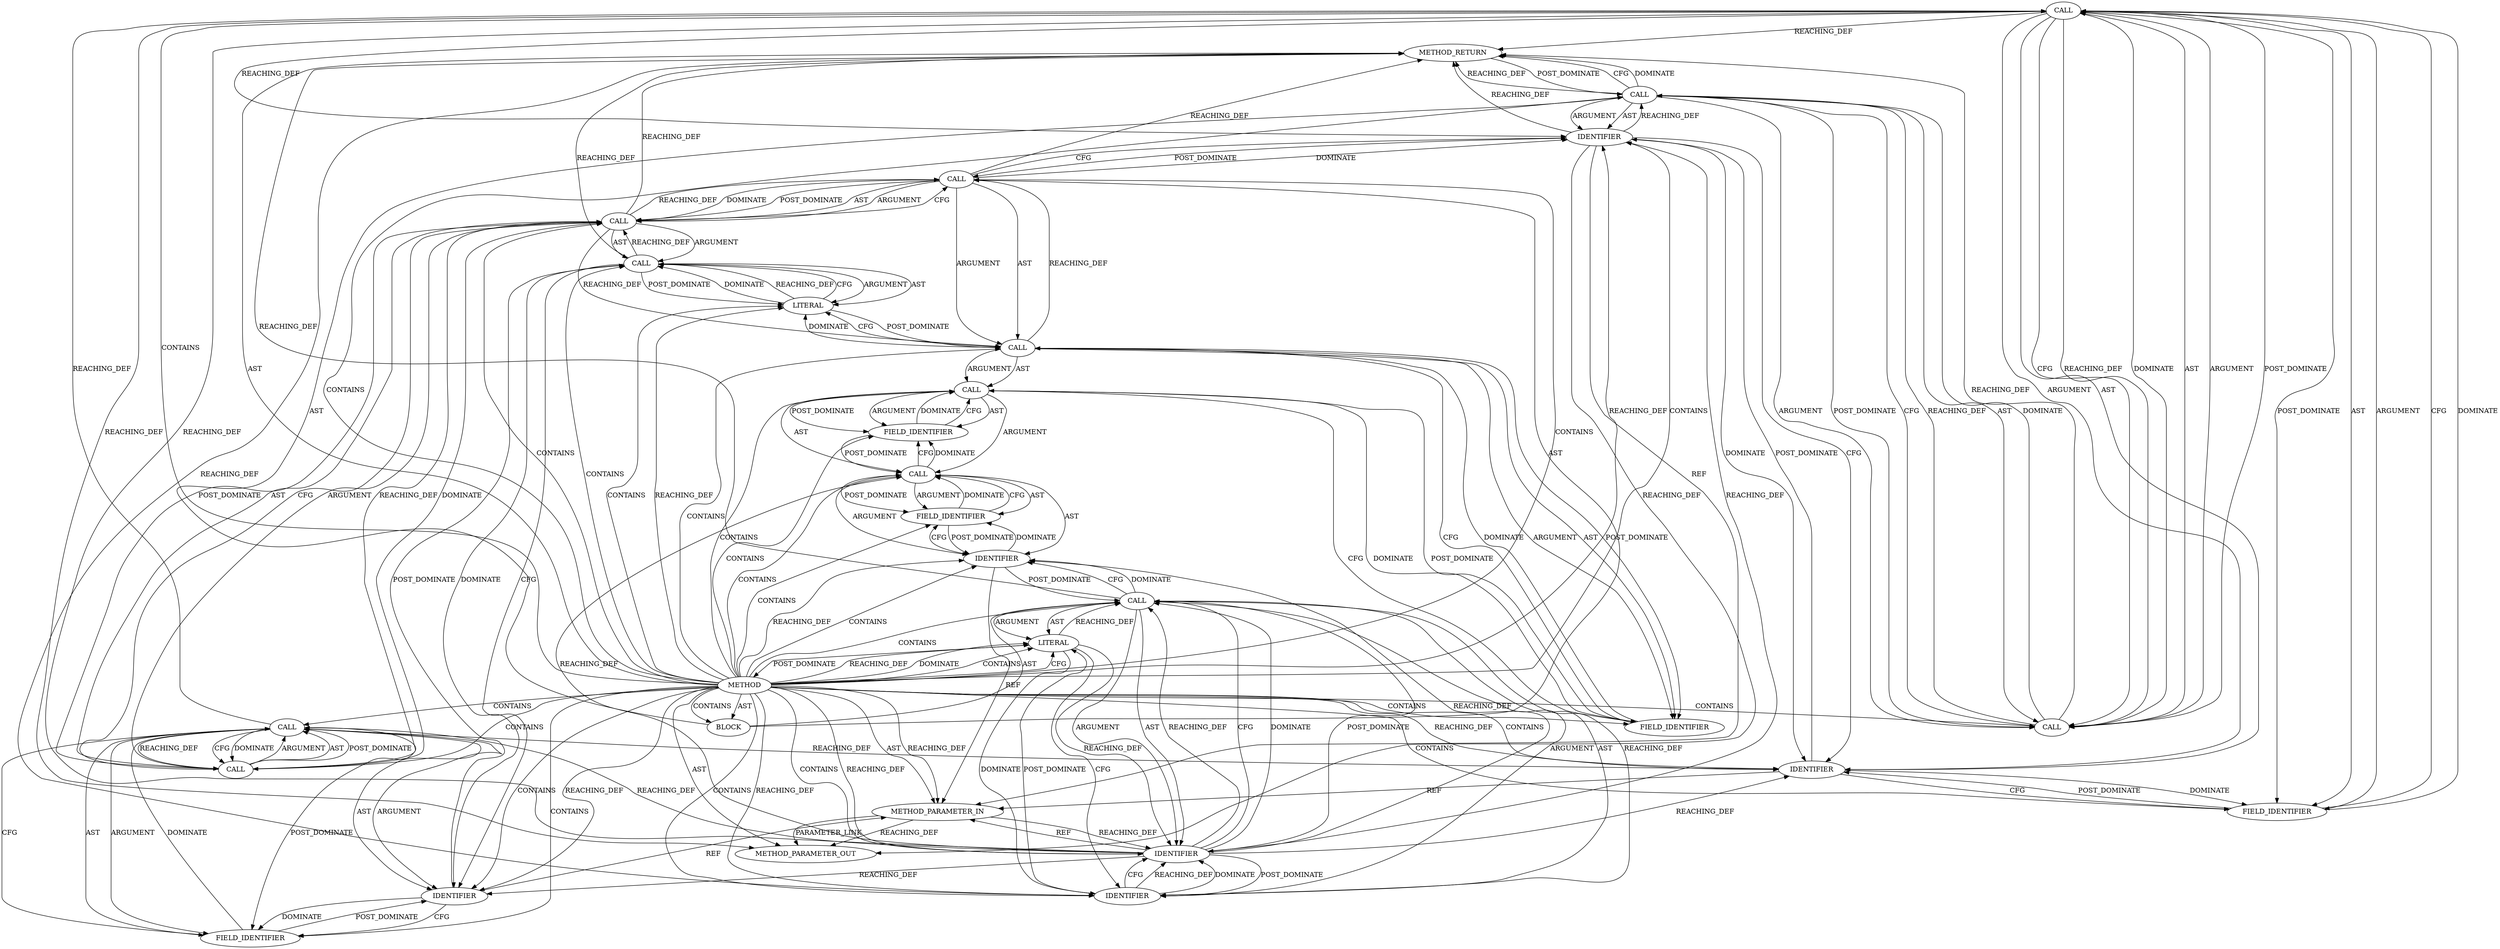 digraph {
  10589 [label=CALL ORDER=1 ARGUMENT_INDEX=1 CODE="con->out_msg" COLUMN_NUMBER=29 METHOD_FULL_NAME="<operator>.indirectFieldAccess" LINE_NUMBER=3264 TYPE_FULL_NAME="<empty>" DISPATCH_TYPE="STATIC_DISPATCH" SIGNATURE="" NAME="<operator>.indirectFieldAccess"]
  10567 [label=CALL ORDER=1 ARGUMENT_INDEX=-1 CODE="dout(\"%s con %p\\n\", __func__, con)" COLUMN_NUMBER=2 METHOD_FULL_NAME="dout" LINE_NUMBER=3262 TYPE_FULL_NAME="<empty>" DISPATCH_TYPE="STATIC_DISPATCH" SIGNATURE="" NAME="dout"]
  10571 [label=CALL ORDER=2 ARGUMENT_INDEX=-1 CODE="con->v2.out_epil.data_crc = crc32c_zeros(-1, data_len(con->out_msg))" COLUMN_NUMBER=2 METHOD_FULL_NAME="<operator>.assignment" LINE_NUMBER=3263 TYPE_FULL_NAME="<empty>" DISPATCH_TYPE="STATIC_DISPATCH" SIGNATURE="" NAME="<operator>.assignment"]
  10581 [label=LITERAL ORDER=1 ARGUMENT_INDEX=1 CODE="1" COLUMN_NUMBER=44 LINE_NUMBER=3263 TYPE_FULL_NAME="int"]
  10585 [label=FIELD_IDENTIFIER ORDER=2 ARGUMENT_INDEX=2 CODE="out_msg" COLUMN_NUMBER=56 LINE_NUMBER=3263 CANONICAL_NAME="out_msg"]
  10568 [label=LITERAL ORDER=1 ARGUMENT_INDEX=1 CODE="\"%s con %p\\n\"" COLUMN_NUMBER=7 LINE_NUMBER=3262 TYPE_FULL_NAME="char"]
  10592 [label=METHOD_RETURN ORDER=3 CODE="RET" COLUMN_NUMBER=1 LINE_NUMBER=3260 TYPE_FULL_NAME="void" EVALUATION_STRATEGY="BY_VALUE"]
  10578 [label=FIELD_IDENTIFIER ORDER=2 ARGUMENT_INDEX=2 CODE="data_crc" COLUMN_NUMBER=2 LINE_NUMBER=3263 CANONICAL_NAME="data_crc"]
  10582 [label=CALL ORDER=2 ARGUMENT_INDEX=2 CODE="data_len(con->out_msg)" COLUMN_NUMBER=47 METHOD_FULL_NAME="data_len" LINE_NUMBER=3263 TYPE_FULL_NAME="<empty>" DISPATCH_TYPE="STATIC_DISPATCH" SIGNATURE="" NAME="data_len"]
  10588 [label=CALL ORDER=2 ARGUMENT_INDEX=2 CODE="data_len(con->out_msg)" COLUMN_NUMBER=20 METHOD_FULL_NAME="data_len" LINE_NUMBER=3264 TYPE_FULL_NAME="<empty>" DISPATCH_TYPE="STATIC_DISPATCH" SIGNATURE="" NAME="data_len"]
  10572 [label=CALL ORDER=1 ARGUMENT_INDEX=1 CODE="con->v2.out_epil.data_crc" COLUMN_NUMBER=2 METHOD_FULL_NAME="<operator>.fieldAccess" LINE_NUMBER=3263 TYPE_FULL_NAME="<empty>" DISPATCH_TYPE="STATIC_DISPATCH" SIGNATURE="" NAME="<operator>.fieldAccess"]
  10579 [label=CALL ORDER=2 ARGUMENT_INDEX=2 CODE="crc32c_zeros(-1, data_len(con->out_msg))" COLUMN_NUMBER=30 METHOD_FULL_NAME="crc32c_zeros" LINE_NUMBER=3263 TYPE_FULL_NAME="<empty>" DISPATCH_TYPE="STATIC_DISPATCH" SIGNATURE="" NAME="crc32c_zeros"]
  10569 [label=IDENTIFIER ORDER=2 ARGUMENT_INDEX=2 CODE="__func__" COLUMN_NUMBER=22 LINE_NUMBER=3262 TYPE_FULL_NAME="ANY" NAME="__func__"]
  10576 [label=FIELD_IDENTIFIER ORDER=2 ARGUMENT_INDEX=2 CODE="v2" COLUMN_NUMBER=2 LINE_NUMBER=3263 CANONICAL_NAME="v2"]
  10587 [label=IDENTIFIER ORDER=1 ARGUMENT_INDEX=1 CODE="con" COLUMN_NUMBER=15 LINE_NUMBER=3264 TYPE_FULL_NAME="ceph_connection*" NAME="con"]
  10584 [label=IDENTIFIER ORDER=1 ARGUMENT_INDEX=1 CODE="con" COLUMN_NUMBER=56 LINE_NUMBER=3263 TYPE_FULL_NAME="ceph_connection*" NAME="con"]
  10580 [label=CALL ORDER=1 ARGUMENT_INDEX=1 CODE="-1" COLUMN_NUMBER=43 METHOD_FULL_NAME="<operator>.minus" LINE_NUMBER=3263 TYPE_FULL_NAME="<empty>" DISPATCH_TYPE="STATIC_DISPATCH" SIGNATURE="" NAME="<operator>.minus"]
  10577 [label=FIELD_IDENTIFIER ORDER=2 ARGUMENT_INDEX=2 CODE="out_epil" COLUMN_NUMBER=2 LINE_NUMBER=3263 CANONICAL_NAME="out_epil"]
  10566 [label=BLOCK ORDER=2 ARGUMENT_INDEX=-1 CODE="{
	dout(\"%s con %p\\n\", __func__, con);
	con->v2.out_epil.data_crc = crc32c_zeros(-1, data_len(con->out_msg));
	out_zero_add(con, data_len(con->out_msg));
}" COLUMN_NUMBER=1 LINE_NUMBER=3261 TYPE_FULL_NAME="void"]
  10574 [label=CALL ORDER=1 ARGUMENT_INDEX=1 CODE="con->v2" COLUMN_NUMBER=2 METHOD_FULL_NAME="<operator>.indirectFieldAccess" LINE_NUMBER=3263 TYPE_FULL_NAME="<empty>" DISPATCH_TYPE="STATIC_DISPATCH" SIGNATURE="" NAME="<operator>.indirectFieldAccess"]
  10570 [label=IDENTIFIER ORDER=3 ARGUMENT_INDEX=3 CODE="con" COLUMN_NUMBER=32 LINE_NUMBER=3262 TYPE_FULL_NAME="ceph_connection*" NAME="con"]
  10591 [label=FIELD_IDENTIFIER ORDER=2 ARGUMENT_INDEX=2 CODE="out_msg" COLUMN_NUMBER=29 LINE_NUMBER=3264 CANONICAL_NAME="out_msg"]
  10575 [label=IDENTIFIER ORDER=1 ARGUMENT_INDEX=1 CODE="con" COLUMN_NUMBER=2 LINE_NUMBER=3263 TYPE_FULL_NAME="ceph_connection*" NAME="con"]
  10573 [label=CALL ORDER=1 ARGUMENT_INDEX=1 CODE="con->v2.out_epil" COLUMN_NUMBER=2 METHOD_FULL_NAME="<operator>.fieldAccess" LINE_NUMBER=3263 TYPE_FULL_NAME="<empty>" DISPATCH_TYPE="STATIC_DISPATCH" SIGNATURE="" NAME="<operator>.fieldAccess"]
  10590 [label=IDENTIFIER ORDER=1 ARGUMENT_INDEX=1 CODE="con" COLUMN_NUMBER=29 LINE_NUMBER=3264 TYPE_FULL_NAME="ceph_connection*" NAME="con"]
  10564 [label=METHOD COLUMN_NUMBER=1 LINE_NUMBER=3260 COLUMN_NUMBER_END=1 IS_EXTERNAL=false SIGNATURE="void prepare_zero_data (ceph_connection*)" NAME="prepare_zero_data" AST_PARENT_TYPE="TYPE_DECL" AST_PARENT_FULL_NAME="file_code_old-a282a2f-decode_preamble-523.c:<global>" ORDER=123 CODE="static void prepare_zero_data(struct ceph_connection *con)
{
	dout(\"%s con %p\\n\", __func__, con);
	con->v2.out_epil.data_crc = crc32c_zeros(-1, data_len(con->out_msg));
	out_zero_add(con, data_len(con->out_msg));
}" FULL_NAME="prepare_zero_data" LINE_NUMBER_END=3265 FILENAME="file_code_old-a282a2f-decode_preamble-523.c"]
  10586 [label=CALL ORDER=3 ARGUMENT_INDEX=-1 CODE="out_zero_add(con, data_len(con->out_msg))" COLUMN_NUMBER=2 METHOD_FULL_NAME="out_zero_add" LINE_NUMBER=3264 TYPE_FULL_NAME="<empty>" DISPATCH_TYPE="STATIC_DISPATCH" SIGNATURE="" NAME="out_zero_add"]
  13229 [label=METHOD_PARAMETER_OUT ORDER=1 CODE="struct ceph_connection *con" IS_VARIADIC=false COLUMN_NUMBER=31 LINE_NUMBER=3260 TYPE_FULL_NAME="ceph_connection*" EVALUATION_STRATEGY="BY_VALUE" INDEX=1 NAME="con"]
  10565 [label=METHOD_PARAMETER_IN ORDER=1 CODE="struct ceph_connection *con" IS_VARIADIC=false COLUMN_NUMBER=31 LINE_NUMBER=3260 TYPE_FULL_NAME="ceph_connection*" EVALUATION_STRATEGY="BY_VALUE" INDEX=1 NAME="con"]
  10583 [label=CALL ORDER=1 ARGUMENT_INDEX=1 CODE="con->out_msg" COLUMN_NUMBER=56 METHOD_FULL_NAME="<operator>.indirectFieldAccess" LINE_NUMBER=3263 TYPE_FULL_NAME="<empty>" DISPATCH_TYPE="STATIC_DISPATCH" SIGNATURE="" NAME="<operator>.indirectFieldAccess"]
  10564 -> 10581 [label=CONTAINS ]
  10564 -> 10574 [label=CONTAINS ]
  10579 -> 10571 [label=CFG ]
  10588 -> 10589 [label=AST ]
  10572 -> 10581 [label=DOMINATE ]
  10586 -> 10587 [label=ARGUMENT ]
  10586 -> 10588 [label=ARGUMENT ]
  10590 -> 10591 [label=CFG ]
  10582 -> 10583 [label=ARGUMENT ]
  10584 -> 10565 [label=REF ]
  10583 -> 10584 [label=ARGUMENT ]
  10565 -> 10570 [label=REACHING_DEF VARIABLE="con"]
  10589 -> 10591 [label=POST_DOMINATE ]
  10564 -> 10591 [label=CONTAINS ]
  10588 -> 10589 [label=ARGUMENT ]
  10573 -> 10574 [label=ARGUMENT ]
  10567 -> 10568 [label=ARGUMENT ]
  10588 -> 10586 [label=REACHING_DEF VARIABLE="data_len(con->out_msg)"]
  10591 -> 10589 [label=CFG ]
  10583 -> 10590 [label=REACHING_DEF VARIABLE="con->out_msg"]
  10569 -> 10568 [label=POST_DOMINATE ]
  10570 -> 10584 [label=REACHING_DEF VARIABLE="con"]
  10580 -> 10581 [label=ARGUMENT ]
  10577 -> 10574 [label=POST_DOMINATE ]
  10564 -> 10592 [label=AST ]
  10569 -> 10570 [label=CFG ]
  10579 -> 10571 [label=REACHING_DEF VARIABLE="crc32c_zeros(-1, data_len(con->out_msg))"]
  10564 -> 10568 [label=CFG ]
  10564 -> 10578 [label=CONTAINS ]
  10586 -> 10588 [label=AST ]
  10564 -> 10587 [label=CONTAINS ]
  10586 -> 10592 [label=CFG ]
  10584 -> 10585 [label=CFG ]
  10580 -> 10581 [label=AST ]
  10576 -> 10574 [label=DOMINATE ]
  10568 -> 10570 [label=REACHING_DEF VARIABLE="\"%s con %p\\n\""]
  10566 -> 10571 [label=AST ]
  10571 -> 10579 [label=POST_DOMINATE ]
  10564 -> 10565 [label=REACHING_DEF VARIABLE=""]
  10564 -> 10569 [label=CONTAINS ]
  10570 -> 10590 [label=REACHING_DEF VARIABLE="con"]
  10587 -> 10565 [label=REF ]
  10582 -> 10579 [label=CFG ]
  10567 -> 10570 [label=POST_DOMINATE ]
  10564 -> 10584 [label=CONTAINS ]
  10589 -> 10591 [label=AST ]
  10572 -> 10578 [label=ARGUMENT ]
  10589 -> 10592 [label=REACHING_DEF VARIABLE="con->out_msg"]
  10589 -> 10588 [label=CFG ]
  10589 -> 13229 [label=REACHING_DEF VARIABLE="con->out_msg"]
  10570 -> 10567 [label=REACHING_DEF VARIABLE="con"]
  10591 -> 10589 [label=DOMINATE ]
  10580 -> 10579 [label=REACHING_DEF VARIABLE="-1"]
  10576 -> 10574 [label=CFG ]
  10570 -> 10567 [label=CFG ]
  10588 -> 10592 [label=REACHING_DEF VARIABLE="data_len(con->out_msg)"]
  10564 -> 10570 [label=REACHING_DEF VARIABLE=""]
  10566 -> 10567 [label=AST ]
  10574 -> 10575 [label=AST ]
  10586 -> 10592 [label=DOMINATE ]
  10583 -> 10584 [label=AST ]
  10589 -> 10588 [label=REACHING_DEF VARIABLE="con->out_msg"]
  10564 -> 10584 [label=REACHING_DEF VARIABLE=""]
  10590 -> 10565 [label=REF ]
  10564 -> 10575 [label=REACHING_DEF VARIABLE=""]
  10570 -> 10587 [label=REACHING_DEF VARIABLE="con"]
  10573 -> 10577 [label=AST ]
  10579 -> 10572 [label=REACHING_DEF VARIABLE="crc32c_zeros(-1, data_len(con->out_msg))"]
  10568 -> 10569 [label=DOMINATE ]
  10574 -> 10577 [label=CFG ]
  10571 -> 10579 [label=AST ]
  10581 -> 10572 [label=POST_DOMINATE ]
  10564 -> 10568 [label=REACHING_DEF VARIABLE=""]
  10564 -> 10583 [label=CONTAINS ]
  10571 -> 10579 [label=ARGUMENT ]
  10574 -> 10577 [label=DOMINATE ]
  10567 -> 10569 [label=AST ]
  10573 -> 10578 [label=DOMINATE ]
  10569 -> 10570 [label=REACHING_DEF VARIABLE="__func__"]
  10583 -> 10589 [label=REACHING_DEF VARIABLE="con->out_msg"]
  10571 -> 10572 [label=ARGUMENT ]
  10592 -> 10586 [label=POST_DOMINATE ]
  10575 -> 10565 [label=REF ]
  10591 -> 10590 [label=POST_DOMINATE ]
  10567 -> 10592 [label=REACHING_DEF VARIABLE="dout(\"%s con %p\\n\", __func__, con)"]
  10579 -> 10580 [label=ARGUMENT ]
  10571 -> 10587 [label=DOMINATE ]
  10564 -> 10566 [label=CONTAINS ]
  10564 -> 10580 [label=CONTAINS ]
  10564 -> 10582 [label=CONTAINS ]
  10574 -> 10576 [label=AST ]
  10564 -> 10590 [label=REACHING_DEF VARIABLE=""]
  10583 -> 10585 [label=POST_DOMINATE ]
  10583 -> 10582 [label=REACHING_DEF VARIABLE="con->out_msg"]
  10589 -> 10590 [label=ARGUMENT ]
  10572 -> 10581 [label=CFG ]
  10571 -> 10587 [label=CFG ]
  10574 -> 10575 [label=ARGUMENT ]
  10578 -> 10572 [label=CFG ]
  10587 -> 10590 [label=CFG ]
  10564 -> 10572 [label=CONTAINS ]
  10568 -> 10564 [label=POST_DOMINATE ]
  10576 -> 10575 [label=POST_DOMINATE ]
  10564 -> 10587 [label=REACHING_DEF VARIABLE=""]
  10573 -> 10574 [label=AST ]
  10564 -> 10590 [label=CONTAINS ]
  10580 -> 10584 [label=DOMINATE ]
  10571 -> 10572 [label=AST ]
  10586 -> 10592 [label=REACHING_DEF VARIABLE="out_zero_add(con, data_len(con->out_msg))"]
  10584 -> 10580 [label=POST_DOMINATE ]
  10564 -> 10567 [label=CONTAINS ]
  10589 -> 10591 [label=ARGUMENT ]
  10585 -> 10584 [label=POST_DOMINATE ]
  10572 -> 10578 [label=AST ]
  10572 -> 10573 [label=ARGUMENT ]
  10574 -> 10576 [label=POST_DOMINATE ]
  10573 -> 10578 [label=CFG ]
  10582 -> 10579 [label=REACHING_DEF VARIABLE="data_len(con->out_msg)"]
  10564 -> 10568 [label=DOMINATE ]
  10589 -> 10587 [label=REACHING_DEF VARIABLE="con->out_msg"]
  10589 -> 10590 [label=AST ]
  10590 -> 10591 [label=DOMINATE ]
  10589 -> 10588 [label=DOMINATE ]
  10586 -> 10588 [label=POST_DOMINATE ]
  10581 -> 10580 [label=DOMINATE ]
  10583 -> 10582 [label=DOMINATE ]
  10568 -> 10569 [label=CFG ]
  10575 -> 10576 [label=DOMINATE ]
  10575 -> 10567 [label=POST_DOMINATE ]
  10579 -> 10580 [label=AST ]
  10583 -> 10582 [label=CFG ]
  10570 -> 10589 [label=REACHING_DEF VARIABLE="con"]
  10567 -> 10575 [label=CFG ]
  10583 -> 10585 [label=ARGUMENT ]
  10564 -> 10569 [label=REACHING_DEF VARIABLE=""]
  10564 -> 10585 [label=CONTAINS ]
  10579 -> 10582 [label=POST_DOMINATE ]
  10564 -> 10565 [label=AST ]
  10565 -> 13229 [label=REACHING_DEF VARIABLE="con"]
  10564 -> 10579 [label=CONTAINS ]
  10569 -> 10567 [label=REACHING_DEF VARIABLE="__func__"]
  10588 -> 10586 [label=CFG ]
  10580 -> 10581 [label=POST_DOMINATE ]
  10567 -> 10570 [label=ARGUMENT ]
  10564 -> 10576 [label=CONTAINS ]
  10567 -> 10568 [label=AST ]
  10569 -> 10570 [label=DOMINATE ]
  10567 -> 10575 [label=DOMINATE ]
  10570 -> 10567 [label=DOMINATE ]
  10570 -> 10565 [label=REF ]
  10564 -> 10588 [label=CONTAINS ]
  10564 -> 13229 [label=AST ]
  10565 -> 13229 [label=PARAMETER_LINK ]
  10577 -> 10573 [label=DOMINATE ]
  10568 -> 10567 [label=REACHING_DEF VARIABLE="\"%s con %p\\n\""]
  10564 -> 10570 [label=CONTAINS ]
  10580 -> 10584 [label=CFG ]
  10570 -> 10583 [label=REACHING_DEF VARIABLE="con"]
  10581 -> 10580 [label=REACHING_DEF VARIABLE="1"]
  10567 -> 10570 [label=AST ]
  10586 -> 10587 [label=AST ]
  10587 -> 10592 [label=REACHING_DEF VARIABLE="con"]
  10564 -> 10573 [label=CONTAINS ]
  10585 -> 10583 [label=DOMINATE ]
  10580 -> 10592 [label=REACHING_DEF VARIABLE="-1"]
  10564 -> 10568 [label=CONTAINS ]
  10587 -> 10590 [label=DOMINATE ]
  10570 -> 10574 [label=REACHING_DEF VARIABLE="con"]
  10564 -> 10571 [label=CONTAINS ]
  10564 -> 10589 [label=CONTAINS ]
  10585 -> 10583 [label=CFG ]
  10587 -> 10586 [label=REACHING_DEF VARIABLE="con"]
  10582 -> 10579 [label=DOMINATE ]
  10578 -> 10572 [label=DOMINATE ]
  10564 -> 10566 [label=AST ]
  10587 -> 10571 [label=POST_DOMINATE ]
  10579 -> 10582 [label=AST ]
  10572 -> 10571 [label=REACHING_DEF VARIABLE="con->v2.out_epil.data_crc"]
  10564 -> 10581 [label=REACHING_DEF VARIABLE=""]
  10582 -> 10583 [label=AST ]
  10583 -> 10585 [label=AST ]
  10569 -> 10592 [label=REACHING_DEF VARIABLE="__func__"]
  10573 -> 10577 [label=POST_DOMINATE ]
  10564 -> 10577 [label=CONTAINS ]
  10579 -> 10571 [label=DOMINATE ]
  10578 -> 10573 [label=POST_DOMINATE ]
  10587 -> 13229 [label=REACHING_DEF VARIABLE="con"]
  10573 -> 10577 [label=ARGUMENT ]
  10577 -> 10573 [label=CFG ]
  10564 -> 10575 [label=CONTAINS ]
  10564 -> 10586 [label=CONTAINS ]
  10590 -> 10587 [label=POST_DOMINATE ]
  10588 -> 10589 [label=POST_DOMINATE ]
  10581 -> 10580 [label=CFG ]
  10572 -> 10578 [label=POST_DOMINATE ]
  10571 -> 10592 [label=REACHING_DEF VARIABLE="con->v2.out_epil.data_crc = crc32c_zeros(-1, data_len(con->out_msg))"]
  10588 -> 10586 [label=DOMINATE ]
  10579 -> 10592 [label=REACHING_DEF VARIABLE="crc32c_zeros(-1, data_len(con->out_msg))"]
  10572 -> 10573 [label=AST ]
  10584 -> 10585 [label=DOMINATE ]
  10579 -> 10582 [label=ARGUMENT ]
  10570 -> 10569 [label=POST_DOMINATE ]
  10567 -> 10569 [label=ARGUMENT ]
  10566 -> 10586 [label=AST ]
  10574 -> 10576 [label=ARGUMENT ]
  10570 -> 10575 [label=REACHING_DEF VARIABLE="con"]
  10575 -> 10576 [label=CFG ]
  10582 -> 10583 [label=POST_DOMINATE ]
}

